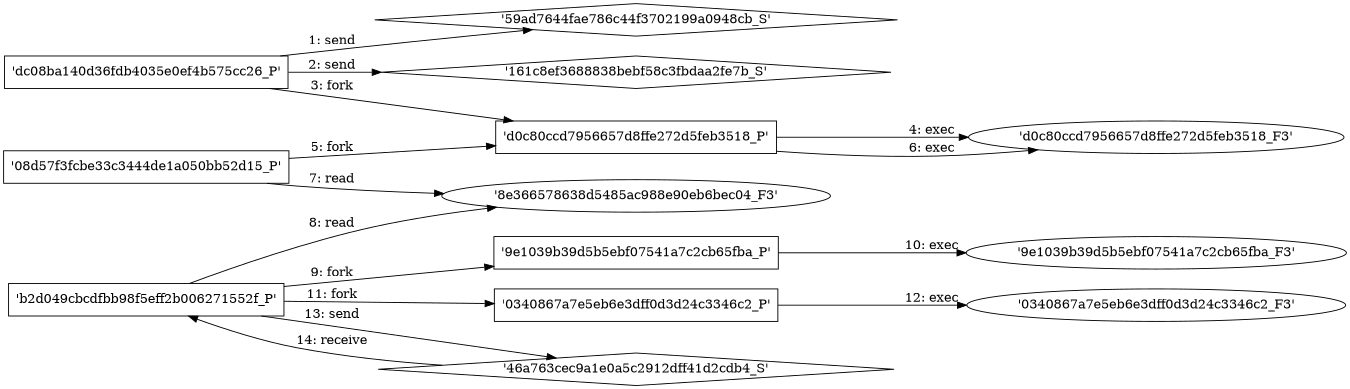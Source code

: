 digraph "D:\Learning\Paper\apt\基于CTI的攻击预警\Dataset\攻击图\ASGfromALLCTI\Threat Source newsletter (June 3, 2021).dot" {
rankdir="LR"
size="9"
fixedsize="false"
splines="true"
nodesep=0.3
ranksep=0
fontsize=10
overlap="scalexy"
engine= "neato"
	"'59ad7644fae786c44f3702199a0948cb_S'" [node_type=Socket shape=diamond]
	"'dc08ba140d36fdb4035e0ef4b575cc26_P'" [node_type=Process shape=box]
	"'dc08ba140d36fdb4035e0ef4b575cc26_P'" -> "'59ad7644fae786c44f3702199a0948cb_S'" [label="1: send"]
	"'161c8ef3688838bebf58c3fbdaa2fe7b_S'" [node_type=Socket shape=diamond]
	"'dc08ba140d36fdb4035e0ef4b575cc26_P'" [node_type=Process shape=box]
	"'dc08ba140d36fdb4035e0ef4b575cc26_P'" -> "'161c8ef3688838bebf58c3fbdaa2fe7b_S'" [label="2: send"]
	"'dc08ba140d36fdb4035e0ef4b575cc26_P'" [node_type=Process shape=box]
	"'d0c80ccd7956657d8ffe272d5feb3518_P'" [node_type=Process shape=box]
	"'dc08ba140d36fdb4035e0ef4b575cc26_P'" -> "'d0c80ccd7956657d8ffe272d5feb3518_P'" [label="3: fork"]
	"'d0c80ccd7956657d8ffe272d5feb3518_P'" [node_type=Process shape=box]
	"'d0c80ccd7956657d8ffe272d5feb3518_F3'" [node_type=File shape=ellipse]
	"'d0c80ccd7956657d8ffe272d5feb3518_P'" -> "'d0c80ccd7956657d8ffe272d5feb3518_F3'" [label="4: exec"]
	"'08d57f3fcbe33c3444de1a050bb52d15_P'" [node_type=Process shape=box]
	"'d0c80ccd7956657d8ffe272d5feb3518_P'" [node_type=Process shape=box]
	"'08d57f3fcbe33c3444de1a050bb52d15_P'" -> "'d0c80ccd7956657d8ffe272d5feb3518_P'" [label="5: fork"]
	"'d0c80ccd7956657d8ffe272d5feb3518_P'" [node_type=Process shape=box]
	"'d0c80ccd7956657d8ffe272d5feb3518_F3'" [node_type=File shape=ellipse]
	"'d0c80ccd7956657d8ffe272d5feb3518_P'" -> "'d0c80ccd7956657d8ffe272d5feb3518_F3'" [label="6: exec"]
	"'8e366578638d5485ac988e90eb6bec04_F3'" [node_type=file shape=ellipse]
	"'08d57f3fcbe33c3444de1a050bb52d15_P'" [node_type=Process shape=box]
	"'08d57f3fcbe33c3444de1a050bb52d15_P'" -> "'8e366578638d5485ac988e90eb6bec04_F3'" [label="7: read"]
	"'8e366578638d5485ac988e90eb6bec04_F3'" [node_type=file shape=ellipse]
	"'b2d049cbcdfbb98f5eff2b006271552f_P'" [node_type=Process shape=box]
	"'b2d049cbcdfbb98f5eff2b006271552f_P'" -> "'8e366578638d5485ac988e90eb6bec04_F3'" [label="8: read"]
	"'b2d049cbcdfbb98f5eff2b006271552f_P'" [node_type=Process shape=box]
	"'9e1039b39d5b5ebf07541a7c2cb65fba_P'" [node_type=Process shape=box]
	"'b2d049cbcdfbb98f5eff2b006271552f_P'" -> "'9e1039b39d5b5ebf07541a7c2cb65fba_P'" [label="9: fork"]
	"'9e1039b39d5b5ebf07541a7c2cb65fba_P'" [node_type=Process shape=box]
	"'9e1039b39d5b5ebf07541a7c2cb65fba_F3'" [node_type=File shape=ellipse]
	"'9e1039b39d5b5ebf07541a7c2cb65fba_P'" -> "'9e1039b39d5b5ebf07541a7c2cb65fba_F3'" [label="10: exec"]
	"'b2d049cbcdfbb98f5eff2b006271552f_P'" [node_type=Process shape=box]
	"'0340867a7e5eb6e3dff0d3d24c3346c2_P'" [node_type=Process shape=box]
	"'b2d049cbcdfbb98f5eff2b006271552f_P'" -> "'0340867a7e5eb6e3dff0d3d24c3346c2_P'" [label="11: fork"]
	"'0340867a7e5eb6e3dff0d3d24c3346c2_P'" [node_type=Process shape=box]
	"'0340867a7e5eb6e3dff0d3d24c3346c2_F3'" [node_type=File shape=ellipse]
	"'0340867a7e5eb6e3dff0d3d24c3346c2_P'" -> "'0340867a7e5eb6e3dff0d3d24c3346c2_F3'" [label="12: exec"]
	"'46a763cec9a1e0a5c2912dff41d2cdb4_S'" [node_type=Socket shape=diamond]
	"'b2d049cbcdfbb98f5eff2b006271552f_P'" [node_type=Process shape=box]
	"'b2d049cbcdfbb98f5eff2b006271552f_P'" -> "'46a763cec9a1e0a5c2912dff41d2cdb4_S'" [label="13: send"]
	"'46a763cec9a1e0a5c2912dff41d2cdb4_S'" -> "'b2d049cbcdfbb98f5eff2b006271552f_P'" [label="14: receive"]
}
